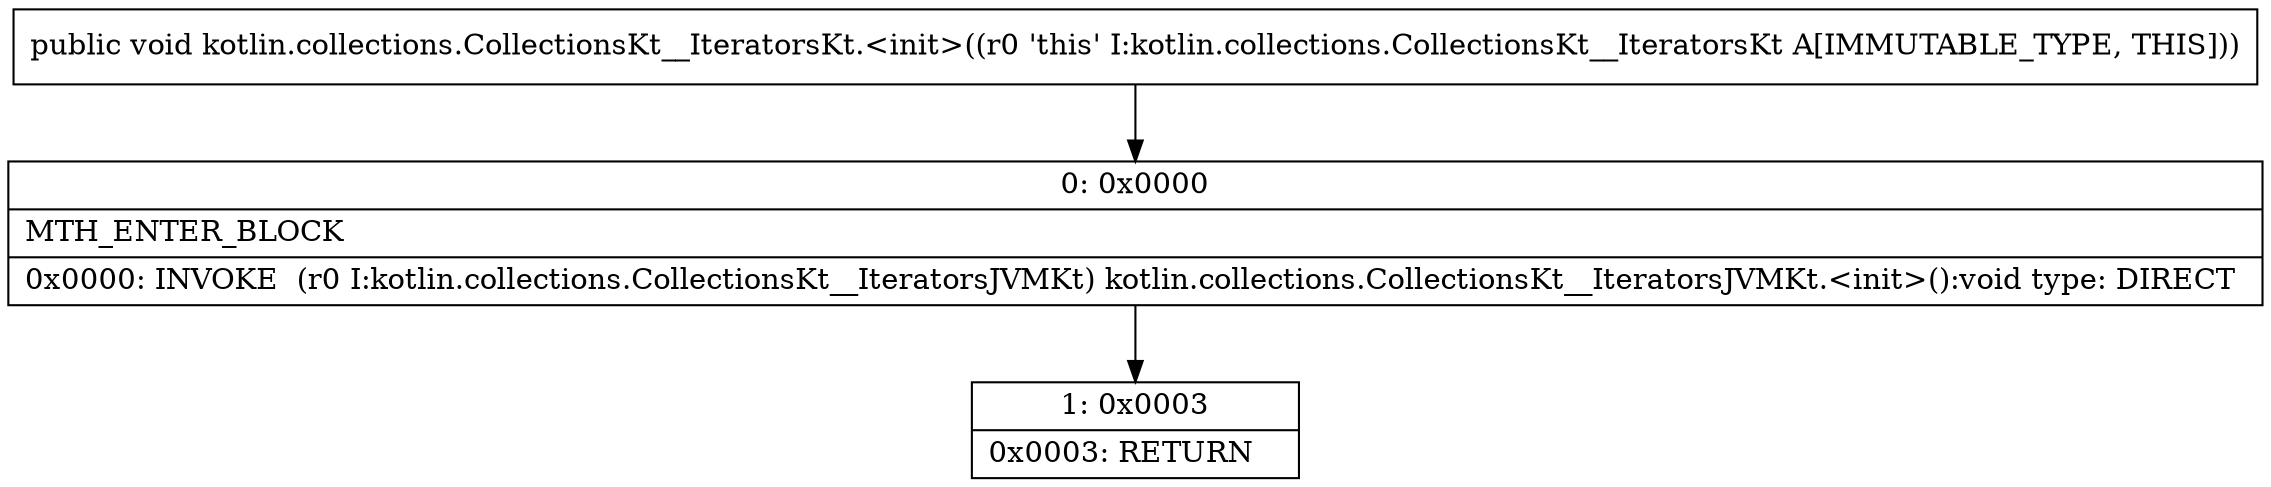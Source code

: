 digraph "CFG forkotlin.collections.CollectionsKt__IteratorsKt.\<init\>()V" {
Node_0 [shape=record,label="{0\:\ 0x0000|MTH_ENTER_BLOCK\l|0x0000: INVOKE  (r0 I:kotlin.collections.CollectionsKt__IteratorsJVMKt) kotlin.collections.CollectionsKt__IteratorsJVMKt.\<init\>():void type: DIRECT \l}"];
Node_1 [shape=record,label="{1\:\ 0x0003|0x0003: RETURN   \l}"];
MethodNode[shape=record,label="{public void kotlin.collections.CollectionsKt__IteratorsKt.\<init\>((r0 'this' I:kotlin.collections.CollectionsKt__IteratorsKt A[IMMUTABLE_TYPE, THIS])) }"];
MethodNode -> Node_0;
Node_0 -> Node_1;
}


